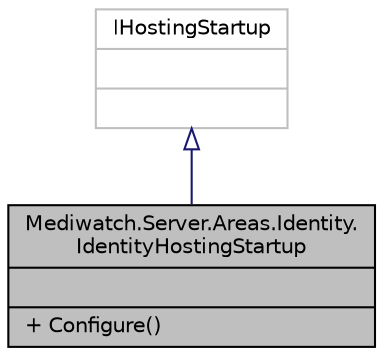digraph "Mediwatch.Server.Areas.Identity.IdentityHostingStartup"
{
 // INTERACTIVE_SVG=YES
 // LATEX_PDF_SIZE
  edge [fontname="Helvetica",fontsize="10",labelfontname="Helvetica",labelfontsize="10"];
  node [fontname="Helvetica",fontsize="10",shape=record];
  Node1 [label="{Mediwatch.Server.Areas.Identity.\lIdentityHostingStartup\n||+ Configure()\l}",height=0.2,width=0.4,color="black", fillcolor="grey75", style="filled", fontcolor="black",tooltip=" "];
  Node2 -> Node1 [dir="back",color="midnightblue",fontsize="10",style="solid",arrowtail="onormal"];
  Node2 [label="{IHostingStartup\n||}",height=0.2,width=0.4,color="grey75", fillcolor="white", style="filled",tooltip=" "];
}
